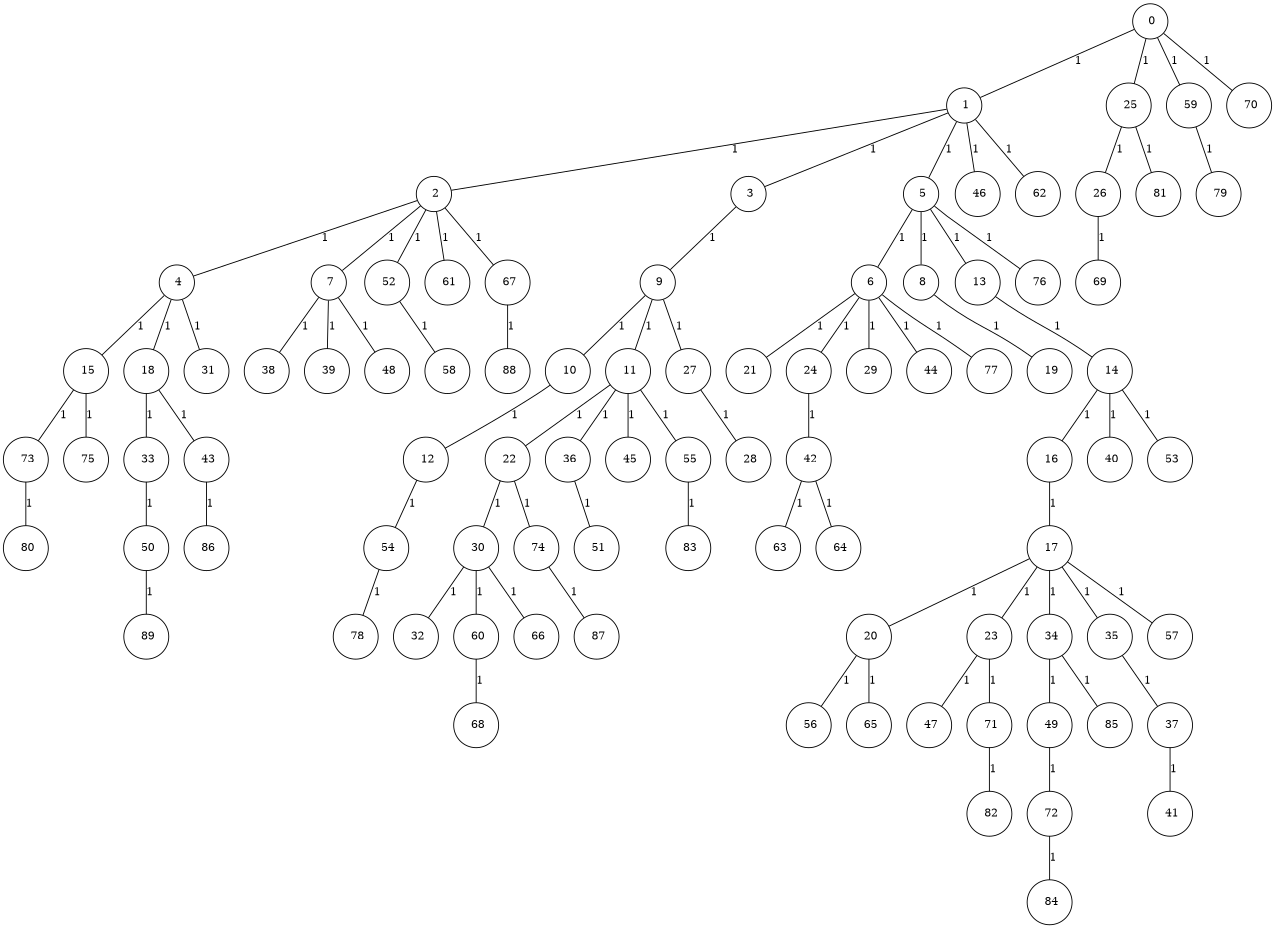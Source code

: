 graph G {
size="8.5,11;"
ratio = "expand;"
fixedsize="true;"
overlap="scale;"
node[shape=circle,width=.12,hight=.12,fontsize=12]
edge[fontsize=12]

0[label=" 0" color=black, pos="2.899258,0.74885631!"];
1[label=" 1" color=black, pos="0.028875416,0.099518494!"];
2[label=" 2" color=black, pos="1.8108959,2.8027901!"];
3[label=" 3" color=black, pos="0.18226106,0.37327204!"];
4[label=" 4" color=black, pos="1.1419683,1.997752!"];
5[label=" 5" color=black, pos="0.22875365,2.6177343!"];
6[label=" 6" color=black, pos="2.829463,0.23416383!"];
7[label=" 7" color=black, pos="2.986997,1.0445003!"];
8[label=" 8" color=black, pos="2.5349793,2.3319885!"];
9[label=" 9" color=black, pos="2.9659942,2.0033263!"];
10[label=" 10" color=black, pos="0.27917491,2.0305956!"];
11[label=" 11" color=black, pos="1.844167,1.7238135!"];
12[label=" 12" color=black, pos="1.8541919,1.3781552!"];
13[label=" 13" color=black, pos="2.8966897,0.27938116!"];
14[label=" 14" color=black, pos="0.7465135,1.4036371!"];
15[label=" 15" color=black, pos="2.202907,0.61976557!"];
16[label=" 16" color=black, pos="2.2414939,2.3017411!"];
17[label=" 17" color=black, pos="0.383261,1.9843783!"];
18[label=" 18" color=black, pos="2.1111838,1.1238719!"];
19[label=" 19" color=black, pos="0.41884156,1.9414862!"];
20[label=" 20" color=black, pos="1.5692508,0.355979!"];
21[label=" 21" color=black, pos="2.3155309,2.1920933!"];
22[label=" 22" color=black, pos="0.14890516,2.7955549!"];
23[label=" 23" color=black, pos="2.0438679,2.0896985!"];
24[label=" 24" color=black, pos="1.3670745,2.49285!"];
25[label=" 25" color=black, pos="1.6965069,0.41277139!"];
26[label=" 26" color=black, pos="2.4922022,2.7630415!"];
27[label=" 27" color=black, pos="1.3843286,0.18407723!"];
28[label=" 28" color=black, pos="1.0241691,2.41952!"];
29[label=" 29" color=black, pos="0.1754164,2.4017443!"];
30[label=" 30" color=black, pos="2.2073438,1.6761337!"];
31[label=" 31" color=black, pos="2.6126197,1.5365735!"];
32[label=" 32" color=black, pos="2.1572717,2.7300296!"];
33[label=" 33" color=black, pos="0.50665175,2.6614693!"];
34[label=" 34" color=black, pos="1.6794443,0.90989773!"];
35[label=" 35" color=black, pos="1.1290386,0.017352329!"];
36[label=" 36" color=black, pos="0.63403119,1.4929076!"];
37[label=" 37" color=black, pos="0.048485649,2.1337692!"];
38[label=" 38" color=black, pos="0.091951167,2.5070412!"];
39[label=" 39" color=black, pos="1.575735,1.684265!"];
40[label=" 40" color=black, pos="0.073038108,2.5867853!"];
41[label=" 41" color=black, pos="0.55709567,0.57854382!"];
42[label=" 42" color=black, pos="2.6727655,1.3003129!"];
43[label=" 43" color=black, pos="0.58241651,1.9550117!"];
44[label=" 44" color=black, pos="2.7545375,2.0258953!"];
45[label=" 45" color=black, pos="1.3425713,1.0588526!"];
46[label=" 46" color=black, pos="0.96956731,2.1390933!"];
47[label=" 47" color=black, pos="0.60950843,2.2783091!"];
48[label=" 48" color=black, pos="0.23765294,2.2622364!"];
49[label=" 49" color=black, pos="1.113349,2.0312886!"];
50[label=" 50" color=black, pos="2.3292218,2.5879185!"];
51[label=" 51" color=black, pos="0.64926665,0.12808596!"];
52[label=" 52" color=black, pos="1.9908495,1.2068273!"];
53[label=" 53" color=black, pos="0.31364571,2.7679433!"];
54[label=" 54" color=black, pos="1.8315737,2.8285154!"];
55[label=" 55" color=black, pos="1.7303949,2.1236287!"];
56[label=" 56" color=black, pos="2.9719188,0.76279647!"];
57[label=" 57" color=black, pos="0.22664529,0.87138223!"];
58[label=" 58" color=black, pos="1.1256865,2.4675053!"];
59[label=" 59" color=black, pos="1.0022309,2.1787573!"];
60[label=" 60" color=black, pos="1.7495725,0.3265013!"];
61[label=" 61" color=black, pos="1.6512646,2.3464313!"];
62[label=" 62" color=black, pos="1.0014812,1.9239205!"];
63[label=" 63" color=black, pos="0.28177102,1.699924!"];
64[label=" 64" color=black, pos="1.4334143,1.3389576!"];
65[label=" 65" color=black, pos="1.2568055,0.21592661!"];
66[label=" 66" color=black, pos="0.66964051,2.1574452!"];
67[label=" 67" color=black, pos="2.2790232,0.66495187!"];
68[label=" 68" color=black, pos="0.72178715,0.09181398!"];
69[label=" 69" color=black, pos="2.0858978,0.85589008!"];
70[label=" 70" color=black, pos="2.6131918,0.81925517!"];
71[label=" 71" color=black, pos="0.82735975,0.14865266!"];
72[label=" 72" color=black, pos="1.9818997,0.92083358!"];
73[label=" 73" color=black, pos="2.69795,0.62119727!"];
74[label=" 74" color=black, pos="1.8201921,1.039462!"];
75[label=" 75" color=black, pos="2.114845,2.1278111!"];
76[label=" 76" color=black, pos="2.695867,0.20968387!"];
77[label=" 77" color=black, pos="0.65787028,0.86914376!"];
78[label=" 78" color=black, pos="0.84538452,0.166025!"];
79[label=" 79" color=black, pos="2.2075781,1.9335183!"];
80[label=" 80" color=black, pos="0.8022879,1.428183!"];
81[label=" 81" color=black, pos="0.99111207,0.86782846!"];
82[label=" 82" color=black, pos="2.8280228,0.91051951!"];
83[label=" 83" color=black, pos="1.6117042,1.7794999!"];
84[label=" 84" color=black, pos="0.25795562,1.089336!"];
85[label=" 85" color=black, pos="0.054757701,1.186888!"];
86[label=" 86" color=black, pos="2.6468787,2.5728865!"];
87[label=" 87" color=black, pos="1.6675907,2.0439346!"];
88[label=" 88" color=black, pos="0.36075664,0.97011651!"];
89[label=" 89" color=black, pos="1.5214979,0.1631729!"];
0--1[label="1"]
0--25[label="1"]
0--59[label="1"]
0--70[label="1"]
1--2[label="1"]
1--3[label="1"]
1--5[label="1"]
1--46[label="1"]
1--62[label="1"]
2--4[label="1"]
2--7[label="1"]
2--52[label="1"]
2--61[label="1"]
2--67[label="1"]
3--9[label="1"]
4--15[label="1"]
4--18[label="1"]
4--31[label="1"]
5--6[label="1"]
5--8[label="1"]
5--13[label="1"]
5--76[label="1"]
6--21[label="1"]
6--24[label="1"]
6--29[label="1"]
6--44[label="1"]
6--77[label="1"]
7--38[label="1"]
7--39[label="1"]
7--48[label="1"]
8--19[label="1"]
9--10[label="1"]
9--11[label="1"]
9--27[label="1"]
10--12[label="1"]
11--22[label="1"]
11--36[label="1"]
11--45[label="1"]
11--55[label="1"]
12--54[label="1"]
13--14[label="1"]
14--16[label="1"]
14--40[label="1"]
14--53[label="1"]
15--73[label="1"]
15--75[label="1"]
16--17[label="1"]
17--20[label="1"]
17--23[label="1"]
17--34[label="1"]
17--35[label="1"]
17--57[label="1"]
18--33[label="1"]
18--43[label="1"]
20--56[label="1"]
20--65[label="1"]
22--30[label="1"]
22--74[label="1"]
23--47[label="1"]
23--71[label="1"]
24--42[label="1"]
25--26[label="1"]
25--81[label="1"]
26--69[label="1"]
27--28[label="1"]
30--32[label="1"]
30--60[label="1"]
30--66[label="1"]
33--50[label="1"]
34--49[label="1"]
34--85[label="1"]
35--37[label="1"]
36--51[label="1"]
37--41[label="1"]
42--63[label="1"]
42--64[label="1"]
43--86[label="1"]
49--72[label="1"]
50--89[label="1"]
52--58[label="1"]
54--78[label="1"]
55--83[label="1"]
59--79[label="1"]
60--68[label="1"]
67--88[label="1"]
71--82[label="1"]
72--84[label="1"]
73--80[label="1"]
74--87[label="1"]

}
